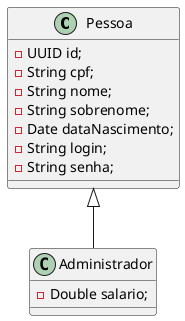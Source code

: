 @startuml
'https://plantuml.com/class-diagram

class Pessoa{
- UUID id;
- String cpf;
- String nome;
- String sobrenome;
- Date dataNascimento;
- String login;
- String senha;
}

class Administrador extends Pessoa{
-Double salario;
}

@enduml